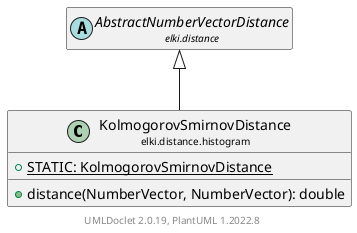 @startuml
    remove .*\.(Instance|Par|Parameterizer|Factory)$
    set namespaceSeparator none
    hide empty fields
    hide empty methods

    class "<size:14>KolmogorovSmirnovDistance\n<size:10>elki.distance.histogram" as elki.distance.histogram.KolmogorovSmirnovDistance [[KolmogorovSmirnovDistance.html]] {
        {static} +STATIC: KolmogorovSmirnovDistance
        +distance(NumberVector, NumberVector): double
    }

    abstract class "<size:14>AbstractNumberVectorDistance\n<size:10>elki.distance" as elki.distance.AbstractNumberVectorDistance [[../AbstractNumberVectorDistance.html]]
    class "<size:14>KolmogorovSmirnovDistance.Par\n<size:10>elki.distance.histogram" as elki.distance.histogram.KolmogorovSmirnovDistance.Par [[KolmogorovSmirnovDistance.Par.html]]

    elki.distance.AbstractNumberVectorDistance <|-- elki.distance.histogram.KolmogorovSmirnovDistance
    elki.distance.histogram.KolmogorovSmirnovDistance +-- elki.distance.histogram.KolmogorovSmirnovDistance.Par

    center footer UMLDoclet 2.0.19, PlantUML 1.2022.8
@enduml
